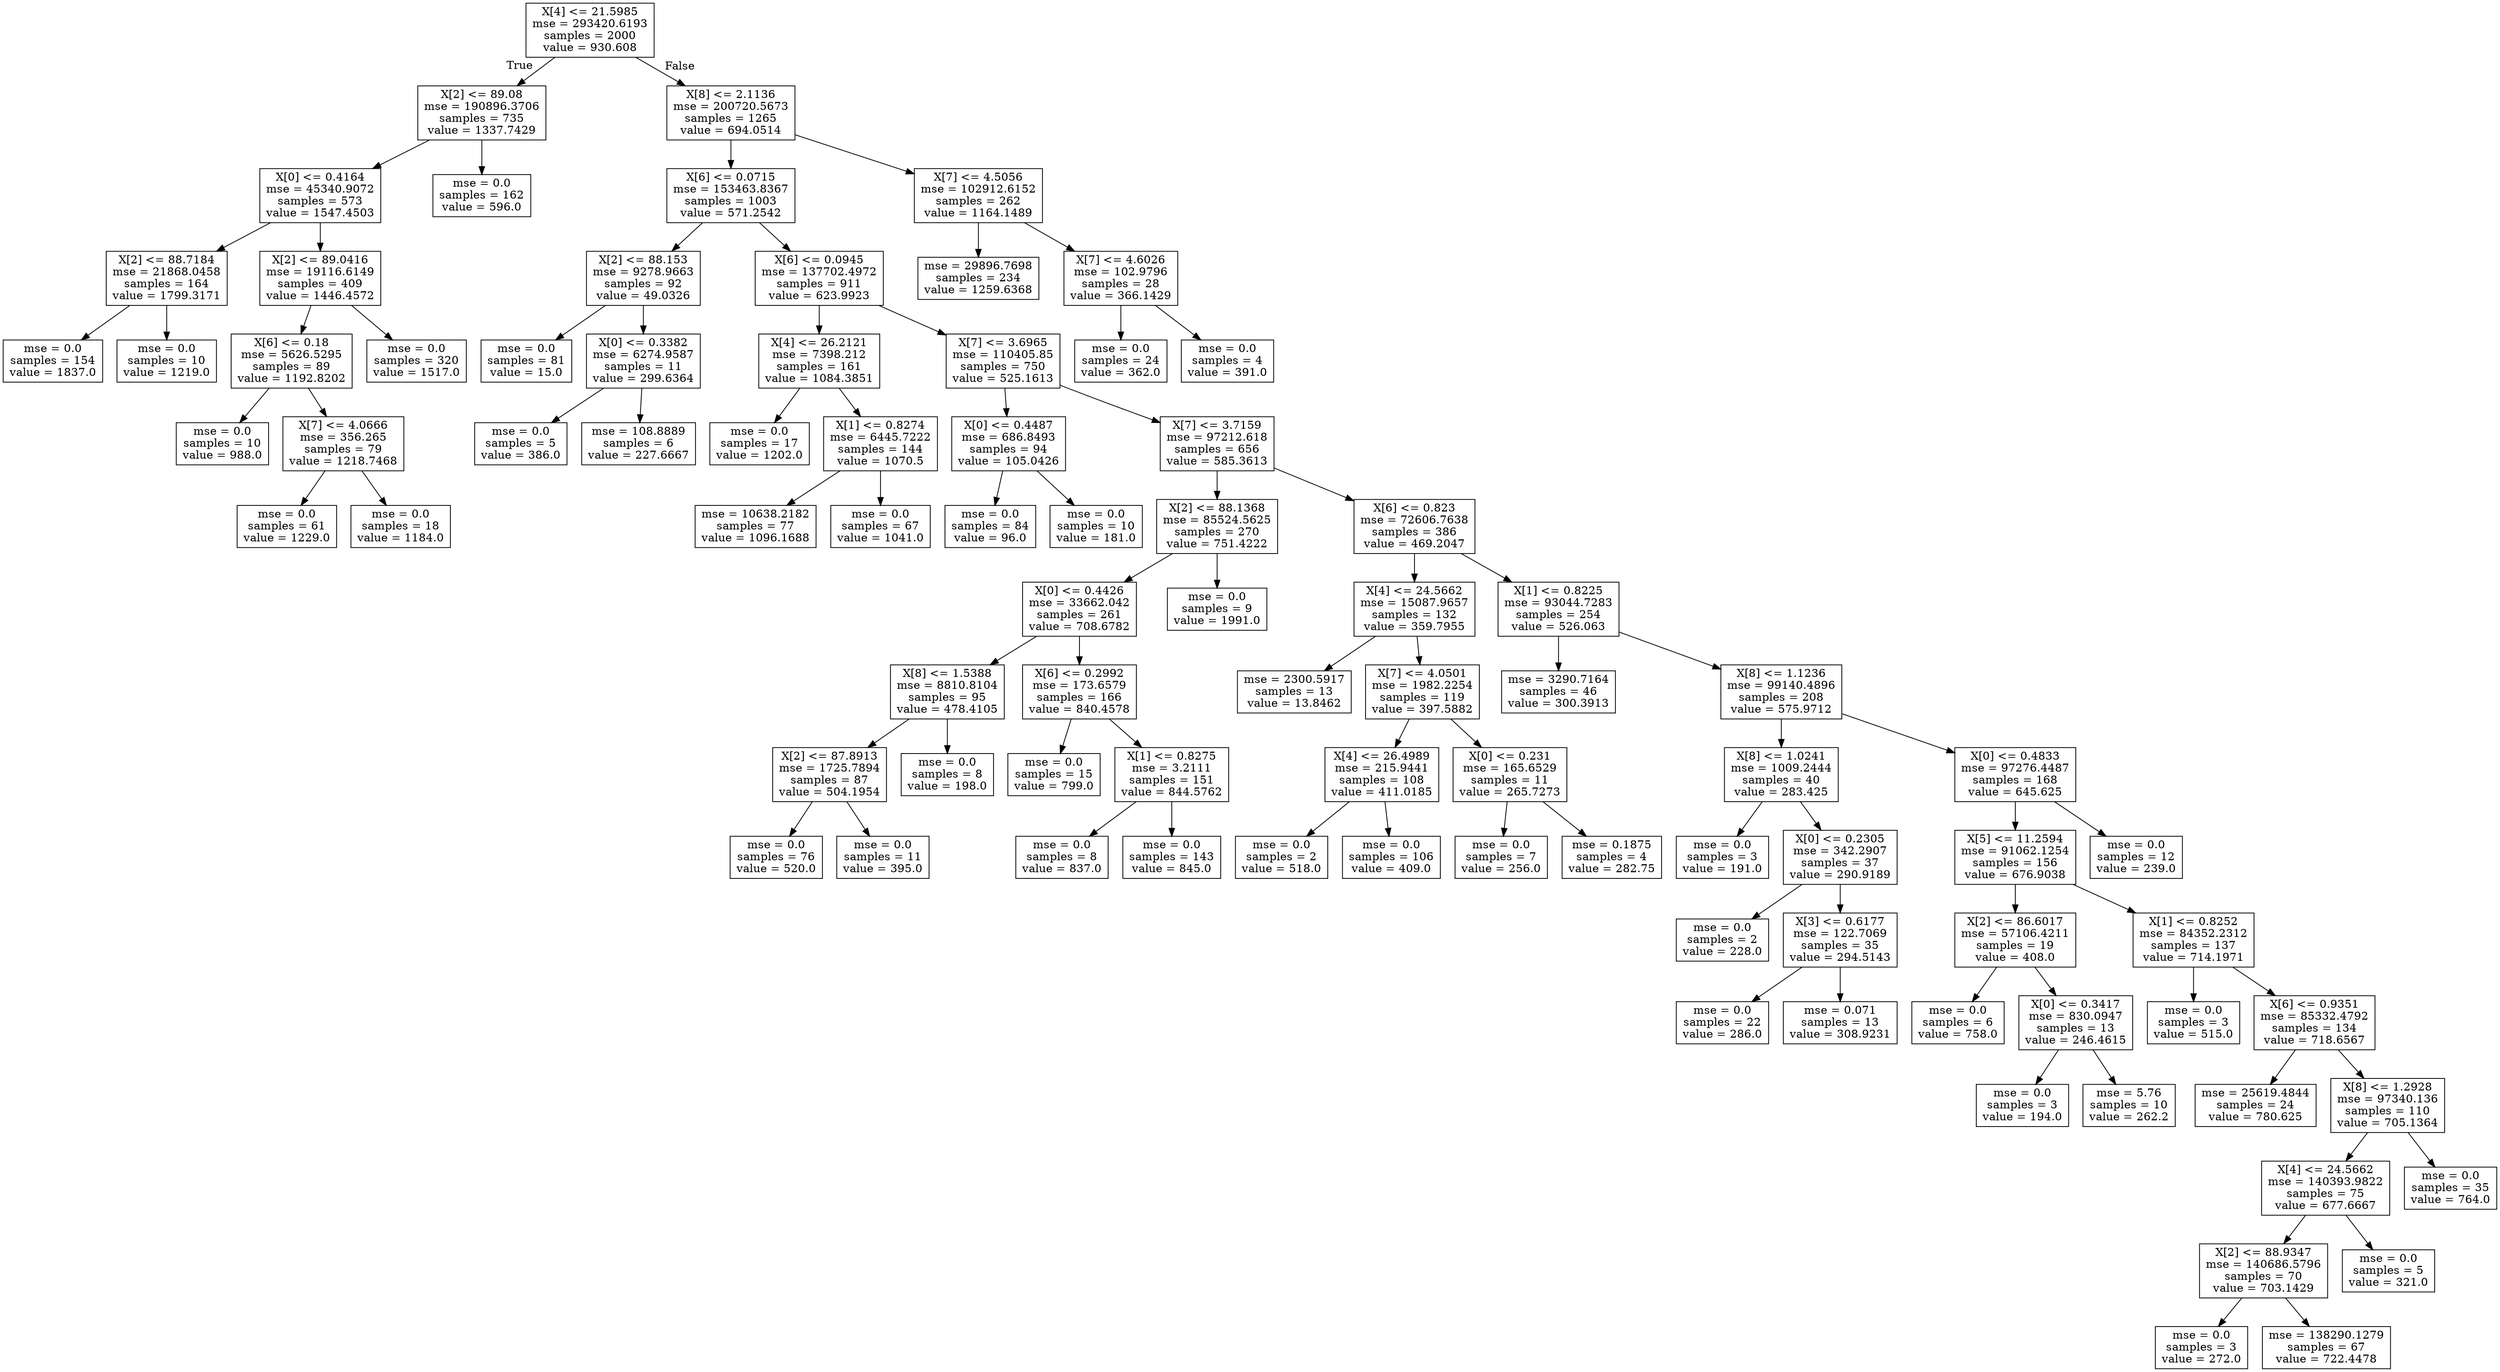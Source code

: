 digraph Tree {
node [shape=box] ;
0 [label="X[4] <= 21.5985\nmse = 293420.6193\nsamples = 2000\nvalue = 930.608"] ;
1 [label="X[2] <= 89.08\nmse = 190896.3706\nsamples = 735\nvalue = 1337.7429"] ;
0 -> 1 [labeldistance=2.5, labelangle=45, headlabel="True"] ;
2 [label="X[0] <= 0.4164\nmse = 45340.9072\nsamples = 573\nvalue = 1547.4503"] ;
1 -> 2 ;
3 [label="X[2] <= 88.7184\nmse = 21868.0458\nsamples = 164\nvalue = 1799.3171"] ;
2 -> 3 ;
4 [label="mse = 0.0\nsamples = 154\nvalue = 1837.0"] ;
3 -> 4 ;
5 [label="mse = 0.0\nsamples = 10\nvalue = 1219.0"] ;
3 -> 5 ;
6 [label="X[2] <= 89.0416\nmse = 19116.6149\nsamples = 409\nvalue = 1446.4572"] ;
2 -> 6 ;
7 [label="X[6] <= 0.18\nmse = 5626.5295\nsamples = 89\nvalue = 1192.8202"] ;
6 -> 7 ;
8 [label="mse = 0.0\nsamples = 10\nvalue = 988.0"] ;
7 -> 8 ;
9 [label="X[7] <= 4.0666\nmse = 356.265\nsamples = 79\nvalue = 1218.7468"] ;
7 -> 9 ;
10 [label="mse = 0.0\nsamples = 61\nvalue = 1229.0"] ;
9 -> 10 ;
11 [label="mse = 0.0\nsamples = 18\nvalue = 1184.0"] ;
9 -> 11 ;
12 [label="mse = 0.0\nsamples = 320\nvalue = 1517.0"] ;
6 -> 12 ;
13 [label="mse = 0.0\nsamples = 162\nvalue = 596.0"] ;
1 -> 13 ;
14 [label="X[8] <= 2.1136\nmse = 200720.5673\nsamples = 1265\nvalue = 694.0514"] ;
0 -> 14 [labeldistance=2.5, labelangle=-45, headlabel="False"] ;
15 [label="X[6] <= 0.0715\nmse = 153463.8367\nsamples = 1003\nvalue = 571.2542"] ;
14 -> 15 ;
16 [label="X[2] <= 88.153\nmse = 9278.9663\nsamples = 92\nvalue = 49.0326"] ;
15 -> 16 ;
17 [label="mse = 0.0\nsamples = 81\nvalue = 15.0"] ;
16 -> 17 ;
18 [label="X[0] <= 0.3382\nmse = 6274.9587\nsamples = 11\nvalue = 299.6364"] ;
16 -> 18 ;
19 [label="mse = 0.0\nsamples = 5\nvalue = 386.0"] ;
18 -> 19 ;
20 [label="mse = 108.8889\nsamples = 6\nvalue = 227.6667"] ;
18 -> 20 ;
21 [label="X[6] <= 0.0945\nmse = 137702.4972\nsamples = 911\nvalue = 623.9923"] ;
15 -> 21 ;
22 [label="X[4] <= 26.2121\nmse = 7398.212\nsamples = 161\nvalue = 1084.3851"] ;
21 -> 22 ;
23 [label="mse = 0.0\nsamples = 17\nvalue = 1202.0"] ;
22 -> 23 ;
24 [label="X[1] <= 0.8274\nmse = 6445.7222\nsamples = 144\nvalue = 1070.5"] ;
22 -> 24 ;
25 [label="mse = 10638.2182\nsamples = 77\nvalue = 1096.1688"] ;
24 -> 25 ;
26 [label="mse = 0.0\nsamples = 67\nvalue = 1041.0"] ;
24 -> 26 ;
27 [label="X[7] <= 3.6965\nmse = 110405.85\nsamples = 750\nvalue = 525.1613"] ;
21 -> 27 ;
28 [label="X[0] <= 0.4487\nmse = 686.8493\nsamples = 94\nvalue = 105.0426"] ;
27 -> 28 ;
29 [label="mse = 0.0\nsamples = 84\nvalue = 96.0"] ;
28 -> 29 ;
30 [label="mse = 0.0\nsamples = 10\nvalue = 181.0"] ;
28 -> 30 ;
31 [label="X[7] <= 3.7159\nmse = 97212.618\nsamples = 656\nvalue = 585.3613"] ;
27 -> 31 ;
32 [label="X[2] <= 88.1368\nmse = 85524.5625\nsamples = 270\nvalue = 751.4222"] ;
31 -> 32 ;
33 [label="X[0] <= 0.4426\nmse = 33662.042\nsamples = 261\nvalue = 708.6782"] ;
32 -> 33 ;
34 [label="X[8] <= 1.5388\nmse = 8810.8104\nsamples = 95\nvalue = 478.4105"] ;
33 -> 34 ;
35 [label="X[2] <= 87.8913\nmse = 1725.7894\nsamples = 87\nvalue = 504.1954"] ;
34 -> 35 ;
36 [label="mse = 0.0\nsamples = 76\nvalue = 520.0"] ;
35 -> 36 ;
37 [label="mse = 0.0\nsamples = 11\nvalue = 395.0"] ;
35 -> 37 ;
38 [label="mse = 0.0\nsamples = 8\nvalue = 198.0"] ;
34 -> 38 ;
39 [label="X[6] <= 0.2992\nmse = 173.6579\nsamples = 166\nvalue = 840.4578"] ;
33 -> 39 ;
40 [label="mse = 0.0\nsamples = 15\nvalue = 799.0"] ;
39 -> 40 ;
41 [label="X[1] <= 0.8275\nmse = 3.2111\nsamples = 151\nvalue = 844.5762"] ;
39 -> 41 ;
42 [label="mse = 0.0\nsamples = 8\nvalue = 837.0"] ;
41 -> 42 ;
43 [label="mse = 0.0\nsamples = 143\nvalue = 845.0"] ;
41 -> 43 ;
44 [label="mse = 0.0\nsamples = 9\nvalue = 1991.0"] ;
32 -> 44 ;
45 [label="X[6] <= 0.823\nmse = 72606.7638\nsamples = 386\nvalue = 469.2047"] ;
31 -> 45 ;
46 [label="X[4] <= 24.5662\nmse = 15087.9657\nsamples = 132\nvalue = 359.7955"] ;
45 -> 46 ;
47 [label="mse = 2300.5917\nsamples = 13\nvalue = 13.8462"] ;
46 -> 47 ;
48 [label="X[7] <= 4.0501\nmse = 1982.2254\nsamples = 119\nvalue = 397.5882"] ;
46 -> 48 ;
49 [label="X[4] <= 26.4989\nmse = 215.9441\nsamples = 108\nvalue = 411.0185"] ;
48 -> 49 ;
50 [label="mse = 0.0\nsamples = 2\nvalue = 518.0"] ;
49 -> 50 ;
51 [label="mse = 0.0\nsamples = 106\nvalue = 409.0"] ;
49 -> 51 ;
52 [label="X[0] <= 0.231\nmse = 165.6529\nsamples = 11\nvalue = 265.7273"] ;
48 -> 52 ;
53 [label="mse = 0.0\nsamples = 7\nvalue = 256.0"] ;
52 -> 53 ;
54 [label="mse = 0.1875\nsamples = 4\nvalue = 282.75"] ;
52 -> 54 ;
55 [label="X[1] <= 0.8225\nmse = 93044.7283\nsamples = 254\nvalue = 526.063"] ;
45 -> 55 ;
56 [label="mse = 3290.7164\nsamples = 46\nvalue = 300.3913"] ;
55 -> 56 ;
57 [label="X[8] <= 1.1236\nmse = 99140.4896\nsamples = 208\nvalue = 575.9712"] ;
55 -> 57 ;
58 [label="X[8] <= 1.0241\nmse = 1009.2444\nsamples = 40\nvalue = 283.425"] ;
57 -> 58 ;
59 [label="mse = 0.0\nsamples = 3\nvalue = 191.0"] ;
58 -> 59 ;
60 [label="X[0] <= 0.2305\nmse = 342.2907\nsamples = 37\nvalue = 290.9189"] ;
58 -> 60 ;
61 [label="mse = 0.0\nsamples = 2\nvalue = 228.0"] ;
60 -> 61 ;
62 [label="X[3] <= 0.6177\nmse = 122.7069\nsamples = 35\nvalue = 294.5143"] ;
60 -> 62 ;
63 [label="mse = 0.0\nsamples = 22\nvalue = 286.0"] ;
62 -> 63 ;
64 [label="mse = 0.071\nsamples = 13\nvalue = 308.9231"] ;
62 -> 64 ;
65 [label="X[0] <= 0.4833\nmse = 97276.4487\nsamples = 168\nvalue = 645.625"] ;
57 -> 65 ;
66 [label="X[5] <= 11.2594\nmse = 91062.1254\nsamples = 156\nvalue = 676.9038"] ;
65 -> 66 ;
67 [label="X[2] <= 86.6017\nmse = 57106.4211\nsamples = 19\nvalue = 408.0"] ;
66 -> 67 ;
68 [label="mse = 0.0\nsamples = 6\nvalue = 758.0"] ;
67 -> 68 ;
69 [label="X[0] <= 0.3417\nmse = 830.0947\nsamples = 13\nvalue = 246.4615"] ;
67 -> 69 ;
70 [label="mse = 0.0\nsamples = 3\nvalue = 194.0"] ;
69 -> 70 ;
71 [label="mse = 5.76\nsamples = 10\nvalue = 262.2"] ;
69 -> 71 ;
72 [label="X[1] <= 0.8252\nmse = 84352.2312\nsamples = 137\nvalue = 714.1971"] ;
66 -> 72 ;
73 [label="mse = 0.0\nsamples = 3\nvalue = 515.0"] ;
72 -> 73 ;
74 [label="X[6] <= 0.9351\nmse = 85332.4792\nsamples = 134\nvalue = 718.6567"] ;
72 -> 74 ;
75 [label="mse = 25619.4844\nsamples = 24\nvalue = 780.625"] ;
74 -> 75 ;
76 [label="X[8] <= 1.2928\nmse = 97340.136\nsamples = 110\nvalue = 705.1364"] ;
74 -> 76 ;
77 [label="X[4] <= 24.5662\nmse = 140393.9822\nsamples = 75\nvalue = 677.6667"] ;
76 -> 77 ;
78 [label="X[2] <= 88.9347\nmse = 140686.5796\nsamples = 70\nvalue = 703.1429"] ;
77 -> 78 ;
79 [label="mse = 0.0\nsamples = 3\nvalue = 272.0"] ;
78 -> 79 ;
80 [label="mse = 138290.1279\nsamples = 67\nvalue = 722.4478"] ;
78 -> 80 ;
81 [label="mse = 0.0\nsamples = 5\nvalue = 321.0"] ;
77 -> 81 ;
82 [label="mse = 0.0\nsamples = 35\nvalue = 764.0"] ;
76 -> 82 ;
83 [label="mse = 0.0\nsamples = 12\nvalue = 239.0"] ;
65 -> 83 ;
84 [label="X[7] <= 4.5056\nmse = 102912.6152\nsamples = 262\nvalue = 1164.1489"] ;
14 -> 84 ;
85 [label="mse = 29896.7698\nsamples = 234\nvalue = 1259.6368"] ;
84 -> 85 ;
86 [label="X[7] <= 4.6026\nmse = 102.9796\nsamples = 28\nvalue = 366.1429"] ;
84 -> 86 ;
87 [label="mse = 0.0\nsamples = 24\nvalue = 362.0"] ;
86 -> 87 ;
88 [label="mse = 0.0\nsamples = 4\nvalue = 391.0"] ;
86 -> 88 ;
}